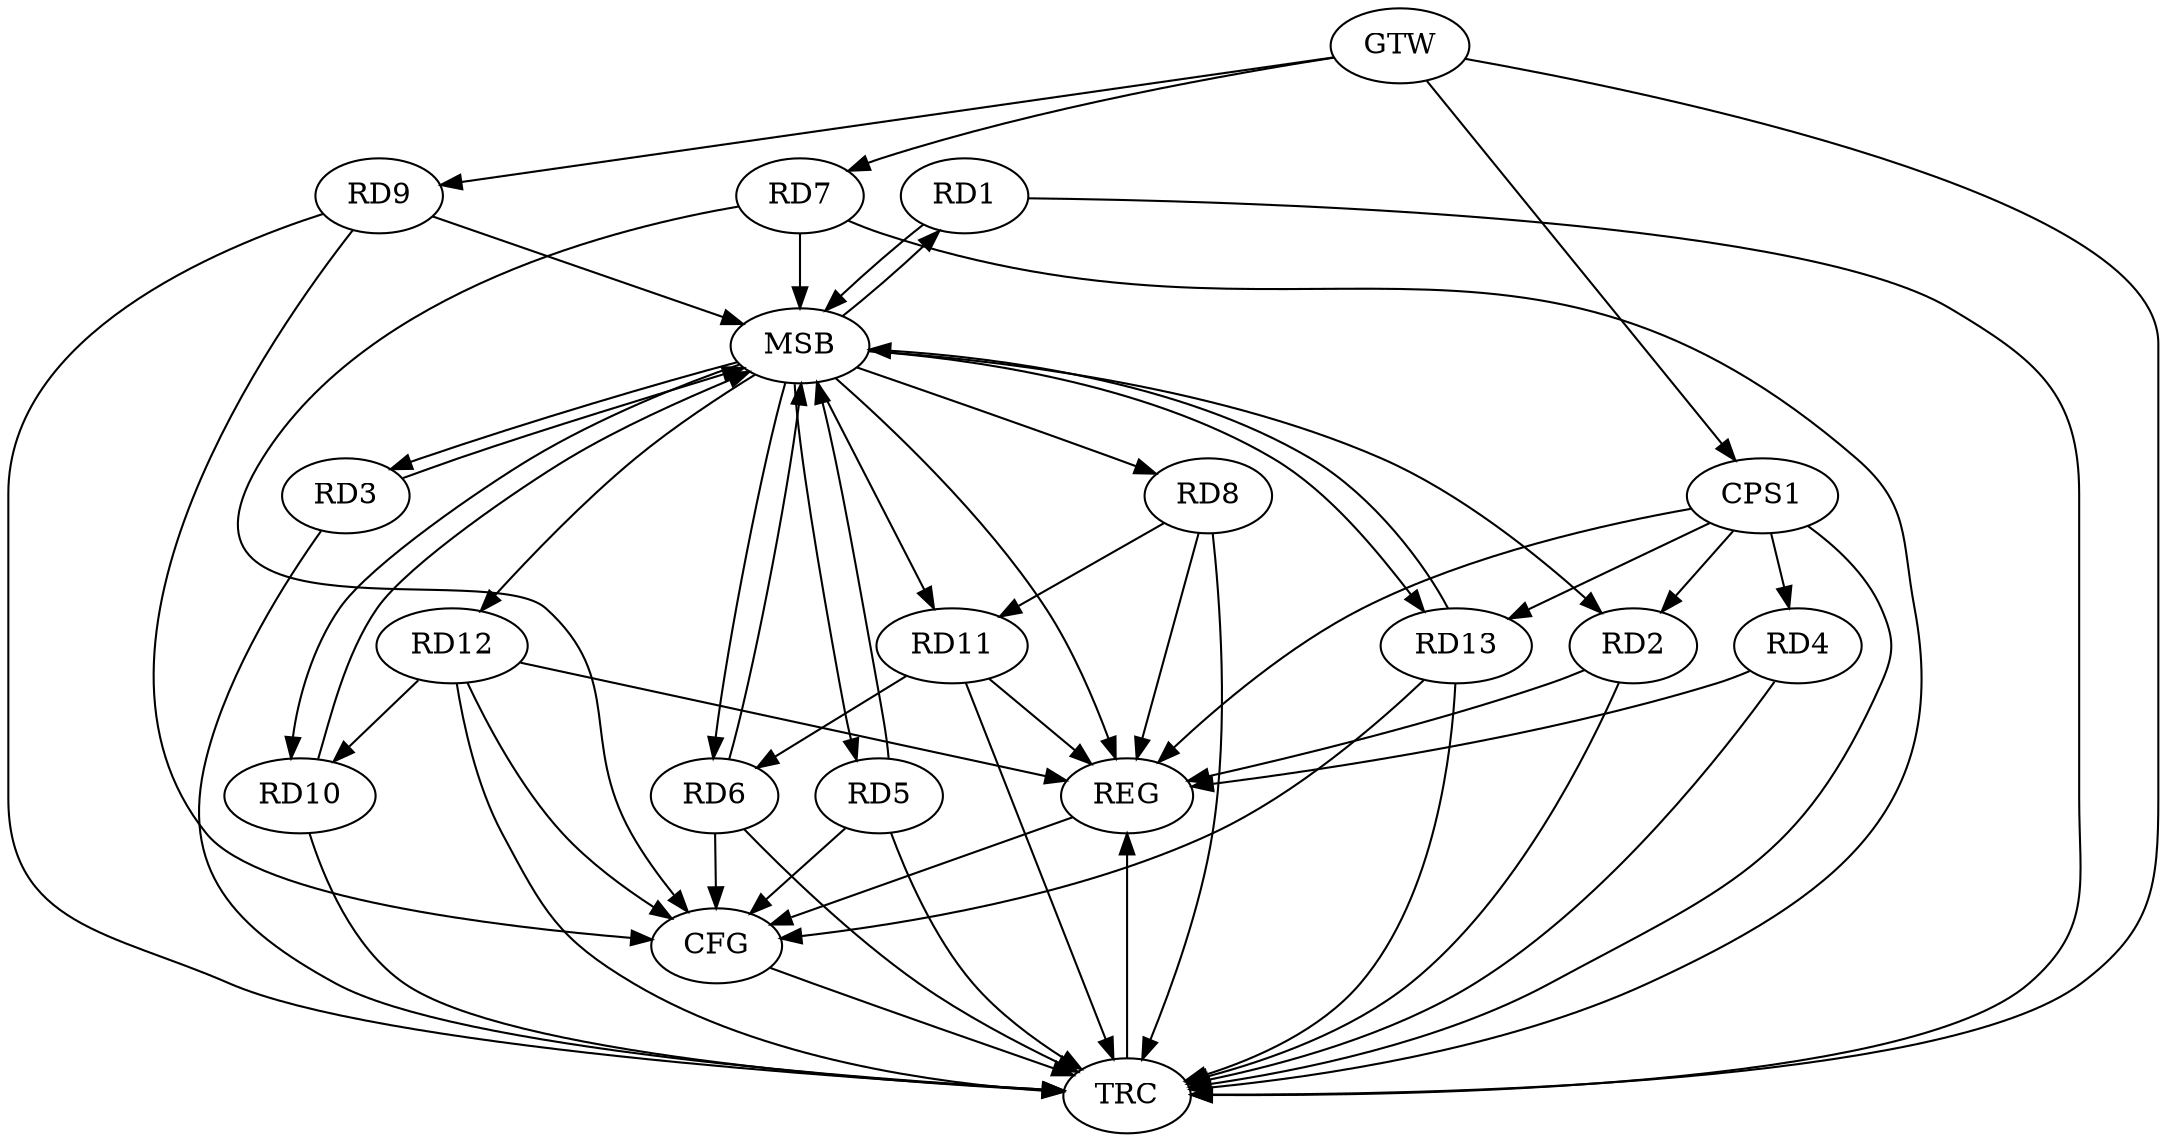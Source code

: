 strict digraph G {
  RD1 [ label="RD1" ];
  RD2 [ label="RD2" ];
  RD3 [ label="RD3" ];
  RD4 [ label="RD4" ];
  RD5 [ label="RD5" ];
  RD6 [ label="RD6" ];
  RD7 [ label="RD7" ];
  RD8 [ label="RD8" ];
  RD9 [ label="RD9" ];
  RD10 [ label="RD10" ];
  RD11 [ label="RD11" ];
  RD12 [ label="RD12" ];
  RD13 [ label="RD13" ];
  CPS1 [ label="CPS1" ];
  GTW [ label="GTW" ];
  REG [ label="REG" ];
  MSB [ label="MSB" ];
  CFG [ label="CFG" ];
  TRC [ label="TRC" ];
  RD11 -> RD6;
  RD8 -> RD11;
  RD12 -> RD10;
  CPS1 -> RD2;
  CPS1 -> RD4;
  CPS1 -> RD13;
  GTW -> RD7;
  GTW -> RD9;
  GTW -> CPS1;
  RD2 -> REG;
  RD4 -> REG;
  RD8 -> REG;
  RD11 -> REG;
  RD12 -> REG;
  CPS1 -> REG;
  RD1 -> MSB;
  MSB -> RD12;
  MSB -> REG;
  RD3 -> MSB;
  MSB -> RD6;
  MSB -> RD8;
  RD5 -> MSB;
  MSB -> RD3;
  MSB -> RD11;
  RD6 -> MSB;
  MSB -> RD5;
  RD7 -> MSB;
  MSB -> RD1;
  MSB -> RD2;
  MSB -> RD13;
  RD9 -> MSB;
  MSB -> RD10;
  RD10 -> MSB;
  RD13 -> MSB;
  RD7 -> CFG;
  RD9 -> CFG;
  RD13 -> CFG;
  RD6 -> CFG;
  RD5 -> CFG;
  RD12 -> CFG;
  REG -> CFG;
  RD1 -> TRC;
  RD2 -> TRC;
  RD3 -> TRC;
  RD4 -> TRC;
  RD5 -> TRC;
  RD6 -> TRC;
  RD7 -> TRC;
  RD8 -> TRC;
  RD9 -> TRC;
  RD10 -> TRC;
  RD11 -> TRC;
  RD12 -> TRC;
  RD13 -> TRC;
  CPS1 -> TRC;
  GTW -> TRC;
  CFG -> TRC;
  TRC -> REG;
}
